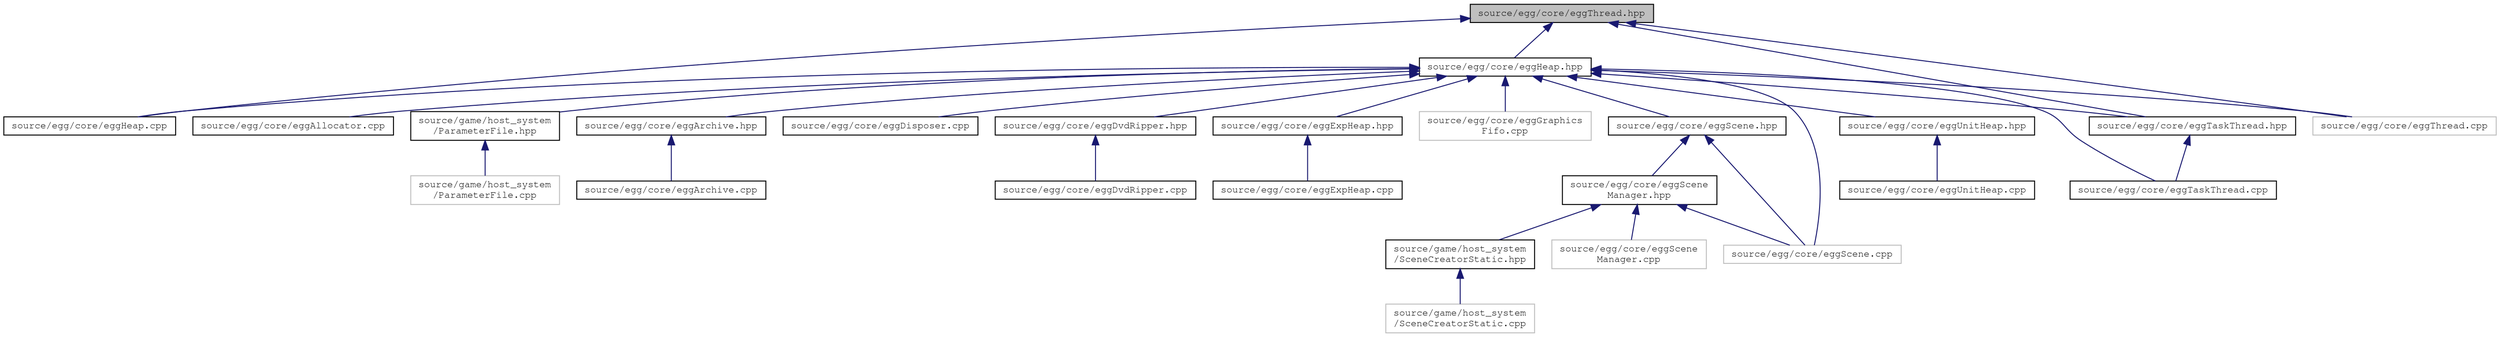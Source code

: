 digraph "source/egg/core/eggThread.hpp"
{
 // LATEX_PDF_SIZE
  edge [fontname="FreeMono",fontsize="10",labelfontname="FreeMono",labelfontsize="10"];
  node [fontname="FreeMono",fontsize="10",shape=record];
  Node1 [label="source/egg/core/eggThread.hpp",height=0.2,width=0.4,color="black", fillcolor="grey75", style="filled", fontcolor="black",tooltip="Thread class for extending."];
  Node1 -> Node2 [dir="back",color="midnightblue",fontsize="10",style="solid",fontname="FreeMono"];
  Node2 [label="source/egg/core/eggHeap.cpp",height=0.2,width=0.4,color="black", fillcolor="white", style="filled",URL="$egg_heap_8cpp.html",tooltip="Heap implementations."];
  Node1 -> Node3 [dir="back",color="midnightblue",fontsize="10",style="solid",fontname="FreeMono"];
  Node3 [label="source/egg/core/eggHeap.hpp",height=0.2,width=0.4,color="black", fillcolor="white", style="filled",URL="$egg_heap_8hpp.html",tooltip="Base Heap class."];
  Node3 -> Node4 [dir="back",color="midnightblue",fontsize="10",style="solid",fontname="FreeMono"];
  Node4 [label="source/egg/core/eggAllocator.cpp",height=0.2,width=0.4,color="black", fillcolor="white", style="filled",URL="$egg_allocator_8cpp.html",tooltip="Implementation for the allocator wrapper."];
  Node3 -> Node5 [dir="back",color="midnightblue",fontsize="10",style="solid",fontname="FreeMono"];
  Node5 [label="source/egg/core/eggArchive.hpp",height=0.2,width=0.4,color="black", fillcolor="white", style="filled",URL="$egg_archive_8hpp.html",tooltip="A read-only view of a \"dolphin archive\" .arc file."];
  Node5 -> Node6 [dir="back",color="midnightblue",fontsize="10",style="solid",fontname="FreeMono"];
  Node6 [label="source/egg/core/eggArchive.cpp",height=0.2,width=0.4,color="black", fillcolor="white", style="filled",URL="$egg_archive_8cpp.html",tooltip="TODO."];
  Node3 -> Node7 [dir="back",color="midnightblue",fontsize="10",style="solid",fontname="FreeMono"];
  Node7 [label="source/egg/core/eggDisposer.cpp",height=0.2,width=0.4,color="black", fillcolor="white", style="filled",URL="$egg_disposer_8cpp.html",tooltip="Disposer implementations."];
  Node3 -> Node8 [dir="back",color="midnightblue",fontsize="10",style="solid",fontname="FreeMono"];
  Node8 [label="source/egg/core/eggDvdRipper.hpp",height=0.2,width=0.4,color="black", fillcolor="white", style="filled",URL="$egg_dvd_ripper_8hpp.html",tooltip="Headers for the EGG DVD ripper."];
  Node8 -> Node9 [dir="back",color="midnightblue",fontsize="10",style="solid",fontname="FreeMono"];
  Node9 [label="source/egg/core/eggDvdRipper.cpp",height=0.2,width=0.4,color="black", fillcolor="white", style="filled",URL="$egg_dvd_ripper_8cpp.html",tooltip="Implementations for the EGG DVD ripper."];
  Node3 -> Node10 [dir="back",color="midnightblue",fontsize="10",style="solid",fontname="FreeMono"];
  Node10 [label="source/egg/core/eggExpHeap.hpp",height=0.2,width=0.4,color="black", fillcolor="white", style="filled",URL="$egg_exp_heap_8hpp.html",tooltip="EGG wraper for expanded heaps header."];
  Node10 -> Node11 [dir="back",color="midnightblue",fontsize="10",style="solid",fontname="FreeMono"];
  Node11 [label="source/egg/core/eggExpHeap.cpp",height=0.2,width=0.4,color="black", fillcolor="white", style="filled",URL="$egg_exp_heap_8cpp.html",tooltip="EGG wraper for expanded heaps implementation."];
  Node3 -> Node12 [dir="back",color="midnightblue",fontsize="10",style="solid",fontname="FreeMono"];
  Node12 [label="source/egg/core/eggGraphics\lFifo.cpp",height=0.2,width=0.4,color="grey75", fillcolor="white", style="filled",tooltip=" "];
  Node3 -> Node2 [dir="back",color="midnightblue",fontsize="10",style="solid",fontname="FreeMono"];
  Node3 -> Node13 [dir="back",color="midnightblue",fontsize="10",style="solid",fontname="FreeMono"];
  Node13 [label="source/egg/core/eggScene.cpp",height=0.2,width=0.4,color="grey75", fillcolor="white", style="filled",tooltip=" "];
  Node3 -> Node14 [dir="back",color="midnightblue",fontsize="10",style="solid",fontname="FreeMono"];
  Node14 [label="source/egg/core/eggScene.hpp",height=0.2,width=0.4,color="black", fillcolor="white", style="filled",URL="$egg_scene_8hpp.html",tooltip="TODO."];
  Node14 -> Node13 [dir="back",color="midnightblue",fontsize="10",style="solid",fontname="FreeMono"];
  Node14 -> Node15 [dir="back",color="midnightblue",fontsize="10",style="solid",fontname="FreeMono"];
  Node15 [label="source/egg/core/eggScene\lManager.hpp",height=0.2,width=0.4,color="black", fillcolor="white", style="filled",URL="$egg_scene_manager_8hpp_source.html",tooltip=" "];
  Node15 -> Node13 [dir="back",color="midnightblue",fontsize="10",style="solid",fontname="FreeMono"];
  Node15 -> Node16 [dir="back",color="midnightblue",fontsize="10",style="solid",fontname="FreeMono"];
  Node16 [label="source/egg/core/eggScene\lManager.cpp",height=0.2,width=0.4,color="grey75", fillcolor="white", style="filled",tooltip=" "];
  Node15 -> Node17 [dir="back",color="midnightblue",fontsize="10",style="solid",fontname="FreeMono"];
  Node17 [label="source/game/host_system\l/SceneCreatorStatic.hpp",height=0.2,width=0.4,color="black", fillcolor="white", style="filled",URL="$_scene_creator_static_8hpp.html",tooltip="Static scene creator starts the boostrap scene."];
  Node17 -> Node18 [dir="back",color="midnightblue",fontsize="10",style="solid",fontname="FreeMono"];
  Node18 [label="source/game/host_system\l/SceneCreatorStatic.cpp",height=0.2,width=0.4,color="grey75", fillcolor="white", style="filled",tooltip=" "];
  Node3 -> Node19 [dir="back",color="midnightblue",fontsize="10",style="solid",fontname="FreeMono"];
  Node19 [label="source/egg/core/eggTaskThread.cpp",height=0.2,width=0.4,color="black", fillcolor="white", style="filled",URL="$egg_task_thread_8cpp.html",tooltip="TODO."];
  Node3 -> Node20 [dir="back",color="midnightblue",fontsize="10",style="solid",fontname="FreeMono"];
  Node20 [label="source/egg/core/eggTaskThread.hpp",height=0.2,width=0.4,color="black", fillcolor="white", style="filled",URL="$egg_task_thread_8hpp.html",tooltip="TODO."];
  Node20 -> Node19 [dir="back",color="midnightblue",fontsize="10",style="solid",fontname="FreeMono"];
  Node3 -> Node21 [dir="back",color="midnightblue",fontsize="10",style="solid",fontname="FreeMono"];
  Node21 [label="source/egg/core/eggThread.cpp",height=0.2,width=0.4,color="grey75", fillcolor="white", style="filled",tooltip=" "];
  Node3 -> Node22 [dir="back",color="midnightblue",fontsize="10",style="solid",fontname="FreeMono"];
  Node22 [label="source/egg/core/eggUnitHeap.hpp",height=0.2,width=0.4,color="black", fillcolor="white", style="filled",URL="$egg_unit_heap_8hpp.html",tooltip="EGG wraper for unit heaps (each element uniform size)."];
  Node22 -> Node23 [dir="back",color="midnightblue",fontsize="10",style="solid",fontname="FreeMono"];
  Node23 [label="source/egg/core/eggUnitHeap.cpp",height=0.2,width=0.4,color="black", fillcolor="white", style="filled",URL="$egg_unit_heap_8cpp.html",tooltip="EGG wraper for unit heaps (each element uniform size)."];
  Node3 -> Node24 [dir="back",color="midnightblue",fontsize="10",style="solid",fontname="FreeMono"];
  Node24 [label="source/game/host_system\l/ParameterFile.hpp",height=0.2,width=0.4,color="black", fillcolor="white", style="filled",URL="$_parameter_file_8hpp.html",tooltip="Contains reading code for an unused 'Parameter' file."];
  Node24 -> Node25 [dir="back",color="midnightblue",fontsize="10",style="solid",fontname="FreeMono"];
  Node25 [label="source/game/host_system\l/ParameterFile.cpp",height=0.2,width=0.4,color="grey75", fillcolor="white", style="filled",tooltip=" "];
  Node1 -> Node20 [dir="back",color="midnightblue",fontsize="10",style="solid",fontname="FreeMono"];
  Node1 -> Node21 [dir="back",color="midnightblue",fontsize="10",style="solid",fontname="FreeMono"];
}
